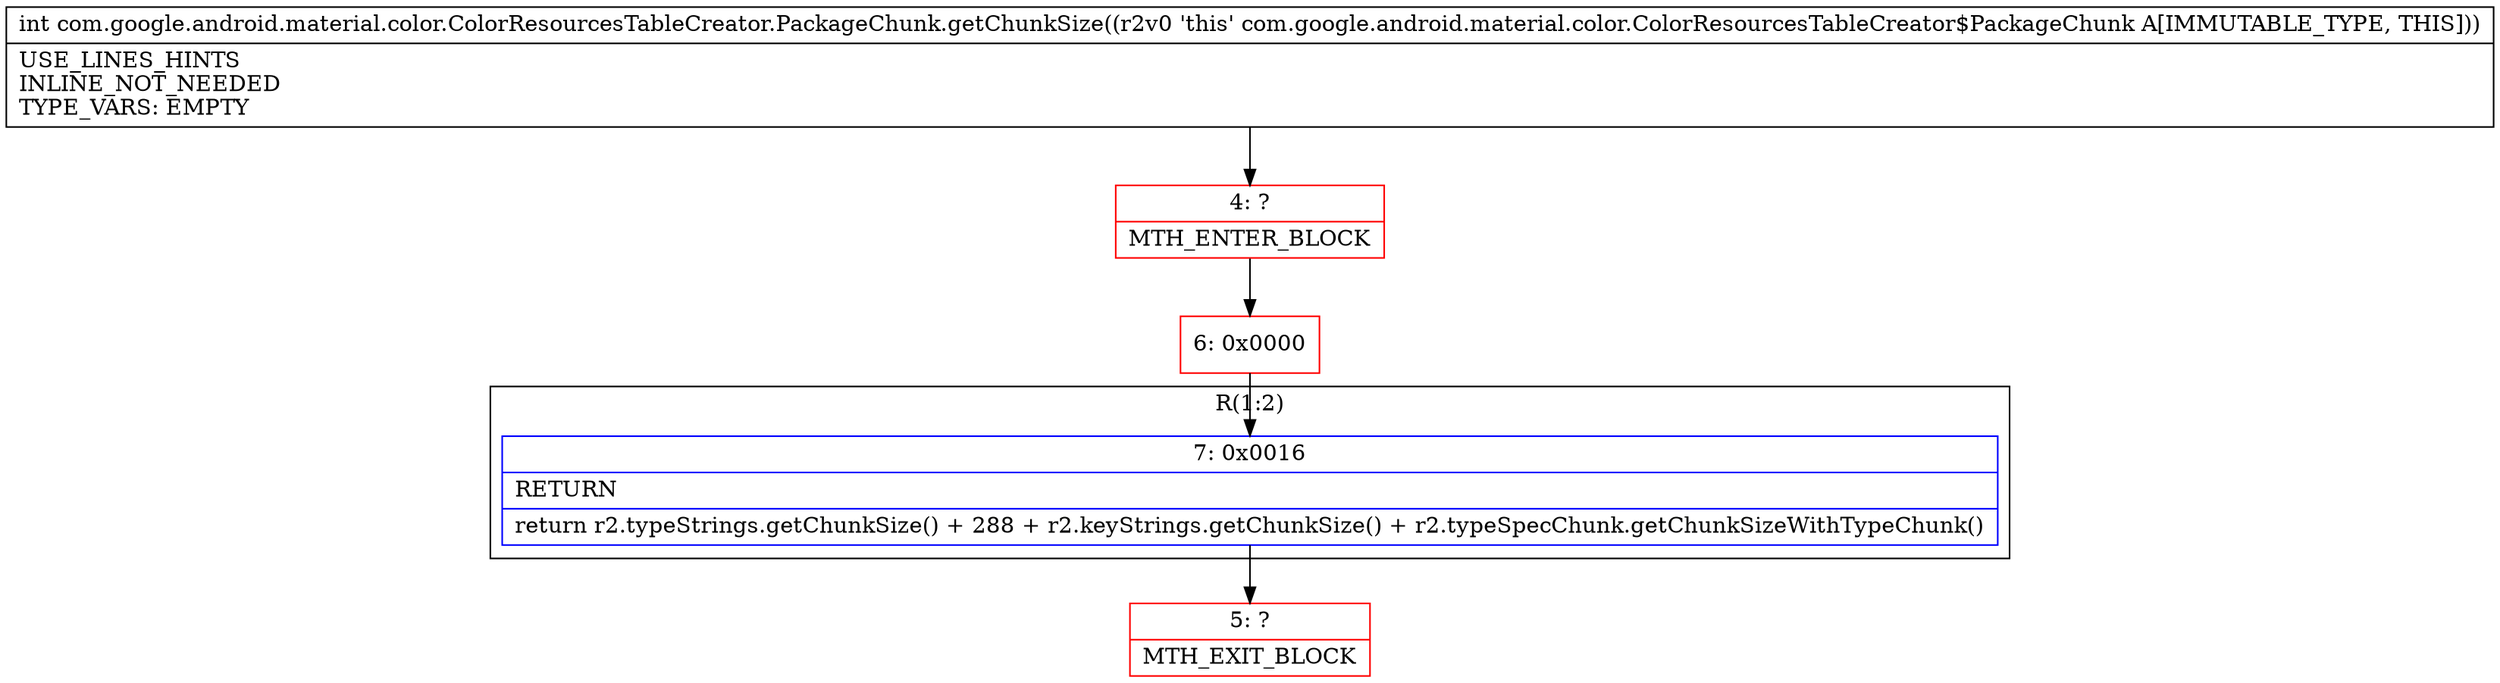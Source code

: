 digraph "CFG forcom.google.android.material.color.ColorResourcesTableCreator.PackageChunk.getChunkSize()I" {
subgraph cluster_Region_1932519148 {
label = "R(1:2)";
node [shape=record,color=blue];
Node_7 [shape=record,label="{7\:\ 0x0016|RETURN\l|return r2.typeStrings.getChunkSize() + 288 + r2.keyStrings.getChunkSize() + r2.typeSpecChunk.getChunkSizeWithTypeChunk()\l}"];
}
Node_4 [shape=record,color=red,label="{4\:\ ?|MTH_ENTER_BLOCK\l}"];
Node_6 [shape=record,color=red,label="{6\:\ 0x0000}"];
Node_5 [shape=record,color=red,label="{5\:\ ?|MTH_EXIT_BLOCK\l}"];
MethodNode[shape=record,label="{int com.google.android.material.color.ColorResourcesTableCreator.PackageChunk.getChunkSize((r2v0 'this' com.google.android.material.color.ColorResourcesTableCreator$PackageChunk A[IMMUTABLE_TYPE, THIS]))  | USE_LINES_HINTS\lINLINE_NOT_NEEDED\lTYPE_VARS: EMPTY\l}"];
MethodNode -> Node_4;Node_7 -> Node_5;
Node_4 -> Node_6;
Node_6 -> Node_7;
}


